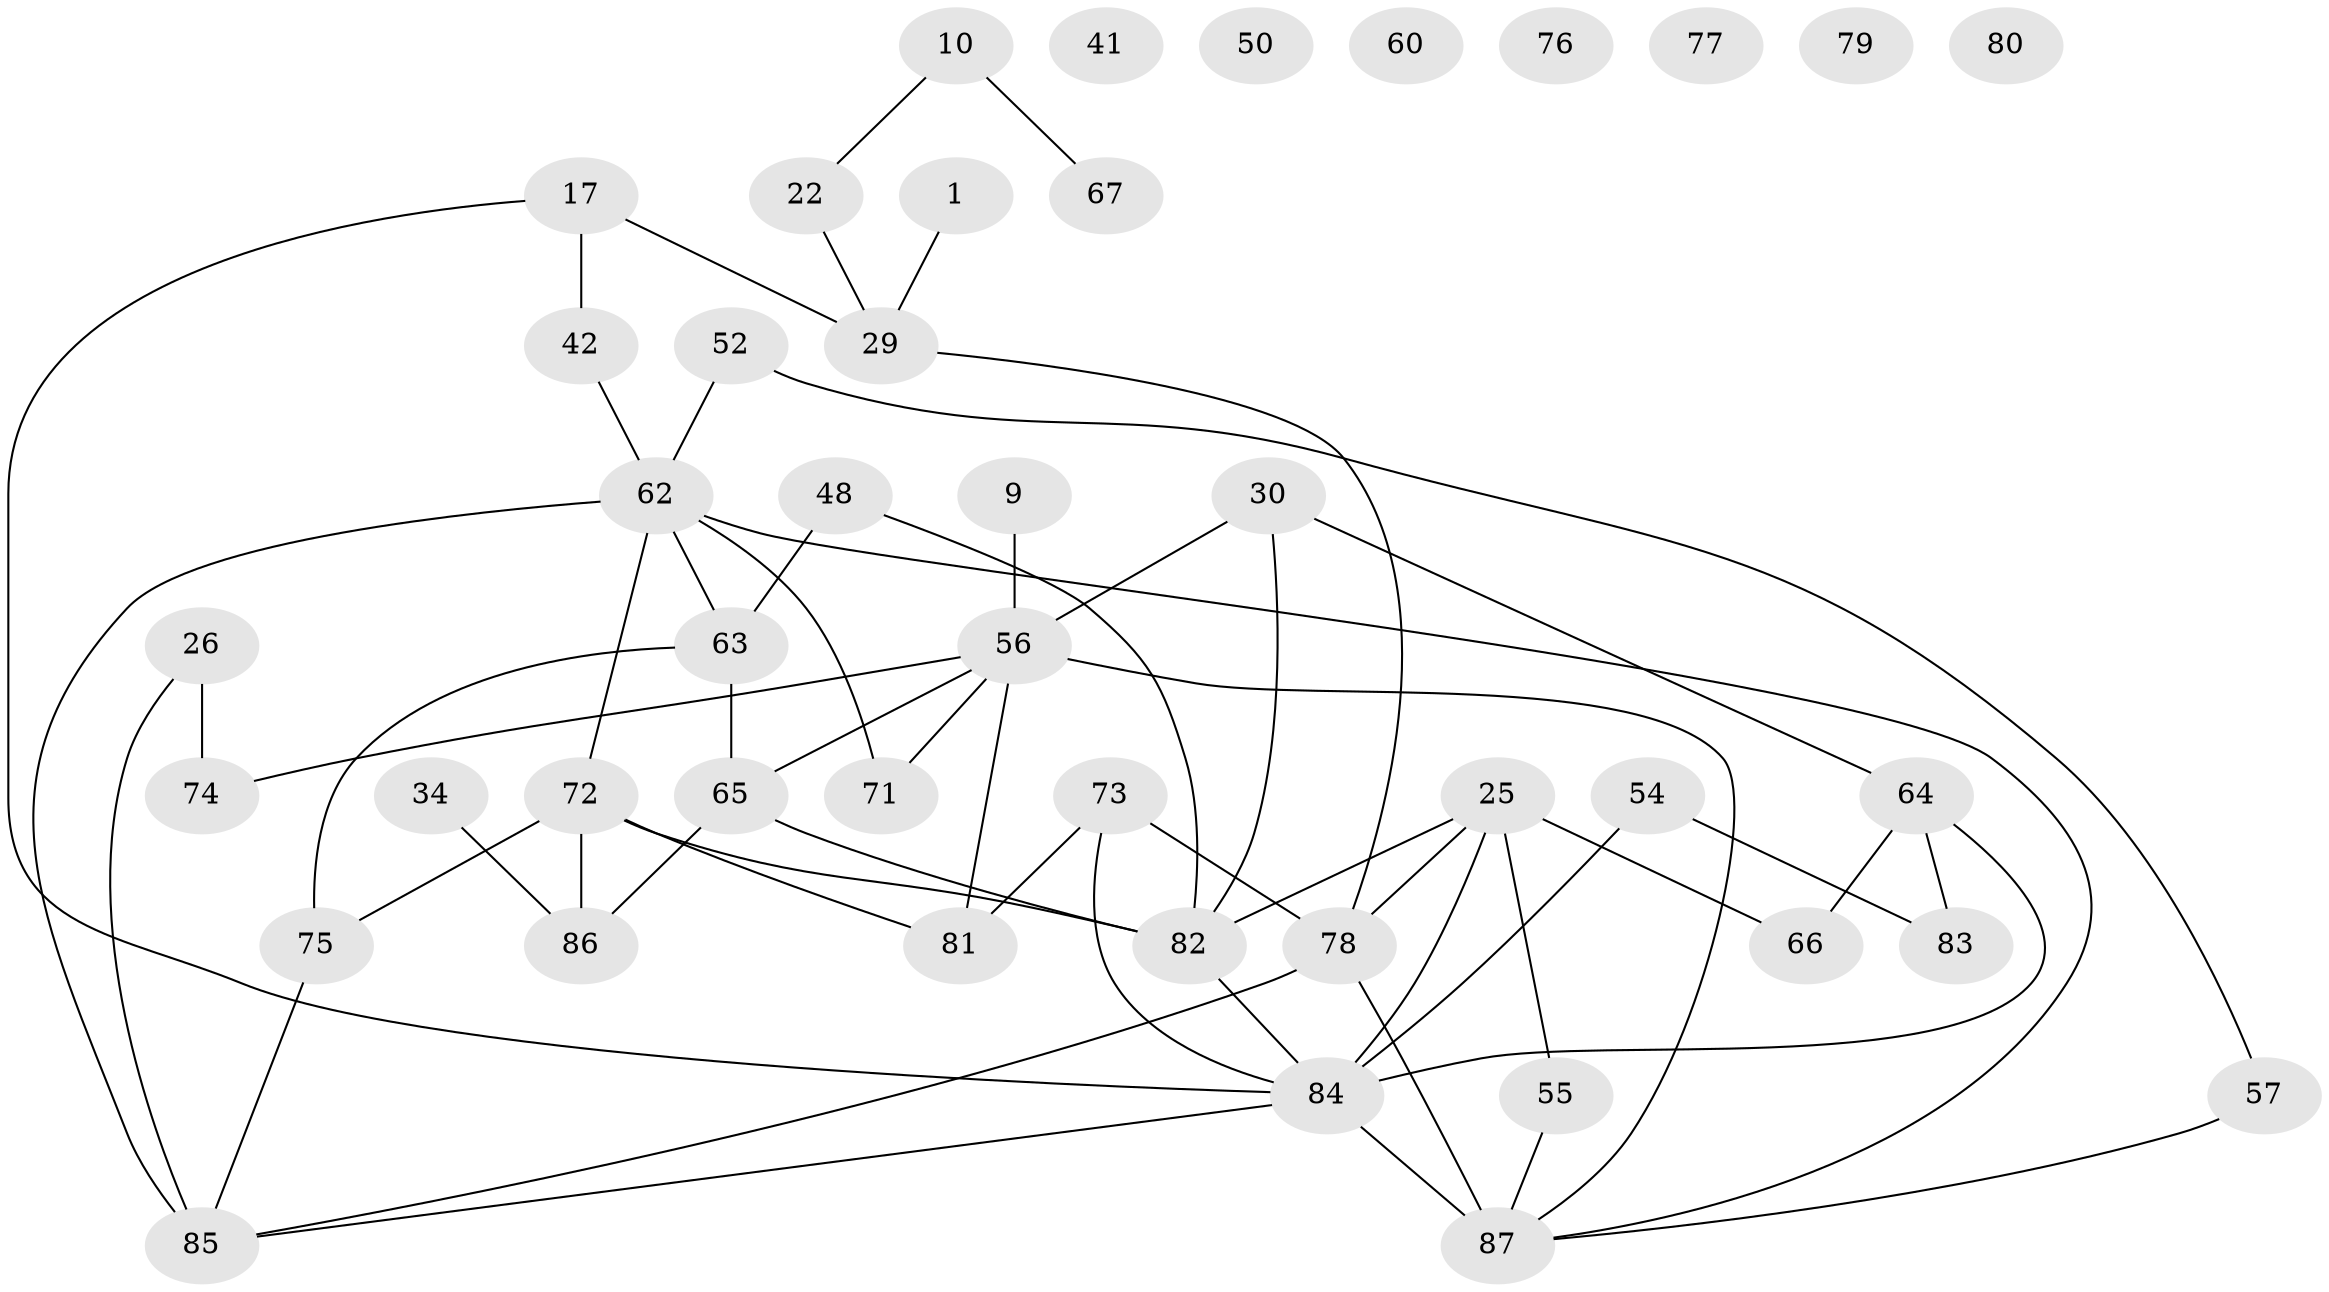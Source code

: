 // original degree distribution, {1: 0.06896551724137931, 2: 0.3448275862068966, 4: 0.09195402298850575, 3: 0.27586206896551724, 6: 0.04597701149425287, 5: 0.09195402298850575, 0: 0.08045977011494253}
// Generated by graph-tools (version 1.1) at 2025/39/03/09/25 04:39:41]
// undirected, 43 vertices, 59 edges
graph export_dot {
graph [start="1"]
  node [color=gray90,style=filled];
  1;
  9;
  10;
  17;
  22;
  25 [super="+15"];
  26;
  29 [super="+11"];
  30;
  34;
  41;
  42 [super="+38"];
  48 [super="+35"];
  50;
  52;
  54;
  55;
  56 [super="+20+36+37+6+53+27"];
  57;
  60;
  62 [super="+28"];
  63;
  64 [super="+44"];
  65 [super="+43"];
  66;
  67;
  71;
  72;
  73 [super="+4"];
  74;
  75;
  76;
  77;
  78;
  79;
  80;
  81 [super="+61+49"];
  82 [super="+7+46"];
  83;
  84 [super="+45+69+70"];
  85 [super="+2+32"];
  86 [super="+12"];
  87 [super="+21+59"];
  1 -- 29;
  9 -- 56;
  10 -- 22;
  10 -- 67;
  17 -- 29 [weight=2];
  17 -- 42 [weight=2];
  17 -- 84 [weight=2];
  22 -- 29;
  25 -- 55;
  25 -- 78 [weight=2];
  25 -- 82;
  25 -- 66;
  25 -- 84;
  26 -- 74;
  26 -- 85;
  29 -- 78;
  30 -- 82 [weight=2];
  30 -- 64;
  30 -- 56 [weight=2];
  34 -- 86;
  42 -- 62;
  48 -- 82;
  48 -- 63;
  52 -- 57;
  52 -- 62;
  54 -- 83;
  54 -- 84;
  55 -- 87;
  56 -- 74;
  56 -- 81;
  56 -- 87 [weight=2];
  56 -- 71;
  56 -- 65;
  57 -- 87;
  62 -- 71;
  62 -- 85 [weight=2];
  62 -- 87;
  62 -- 72;
  62 -- 63;
  63 -- 65 [weight=2];
  63 -- 75;
  64 -- 83;
  64 -- 66;
  64 -- 84;
  65 -- 86 [weight=2];
  65 -- 82;
  72 -- 75;
  72 -- 82;
  72 -- 86 [weight=2];
  72 -- 81;
  73 -- 81;
  73 -- 78;
  73 -- 84;
  75 -- 85;
  78 -- 85;
  78 -- 87;
  82 -- 84;
  84 -- 85;
  84 -- 87 [weight=4];
}
